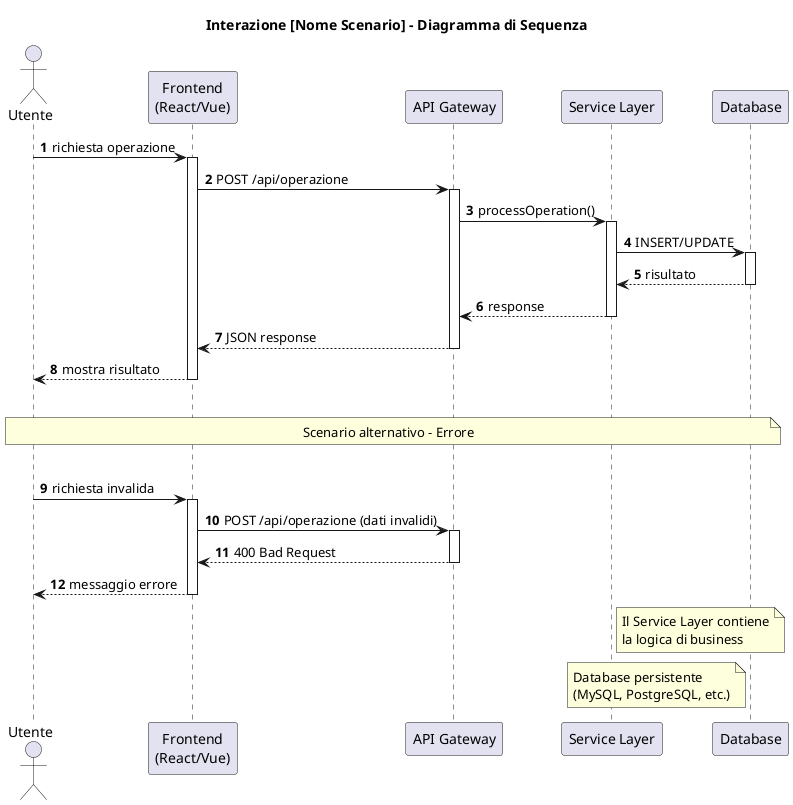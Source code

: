 @startuml Sequence-Template
!define PARTICIPANT actor
!define OBJECT entity

title Interazione [Nome Scenario] - Diagramma di Sequenza

' Definizione dei partecipanti
actor Utente as User
participant "Frontend\n(React/Vue)" as FE
participant "API Gateway" as API
participant "Service Layer" as Service
participant "Database" as DB

' Attivazione automatica
autonumber

' Scenario principale
User -> FE : richiesta operazione
activate FE

FE -> API : POST /api/operazione
activate API

API -> Service : processOperation()
activate Service

Service -> DB : INSERT/UPDATE
activate DB
DB --> Service : risultato
deactivate DB

Service --> API : response
deactivate Service

API --> FE : JSON response
deactivate API

FE --> User : mostra risultato
deactivate FE

' Scenario alternativo (errore)
|||
note over User, DB : Scenario alternativo - Errore
|||

User -> FE : richiesta invalida
activate FE

FE -> API : POST /api/operazione (dati invalidi)
activate API

API --> FE : 400 Bad Request
deactivate API

FE --> User : messaggio errore
deactivate FE

' Note esplicative
note right of Service
  Il Service Layer contiene
  la logica di business
end note

note left of DB
  Database persistente
  (MySQL, PostgreSQL, etc.)
end note

@enduml
